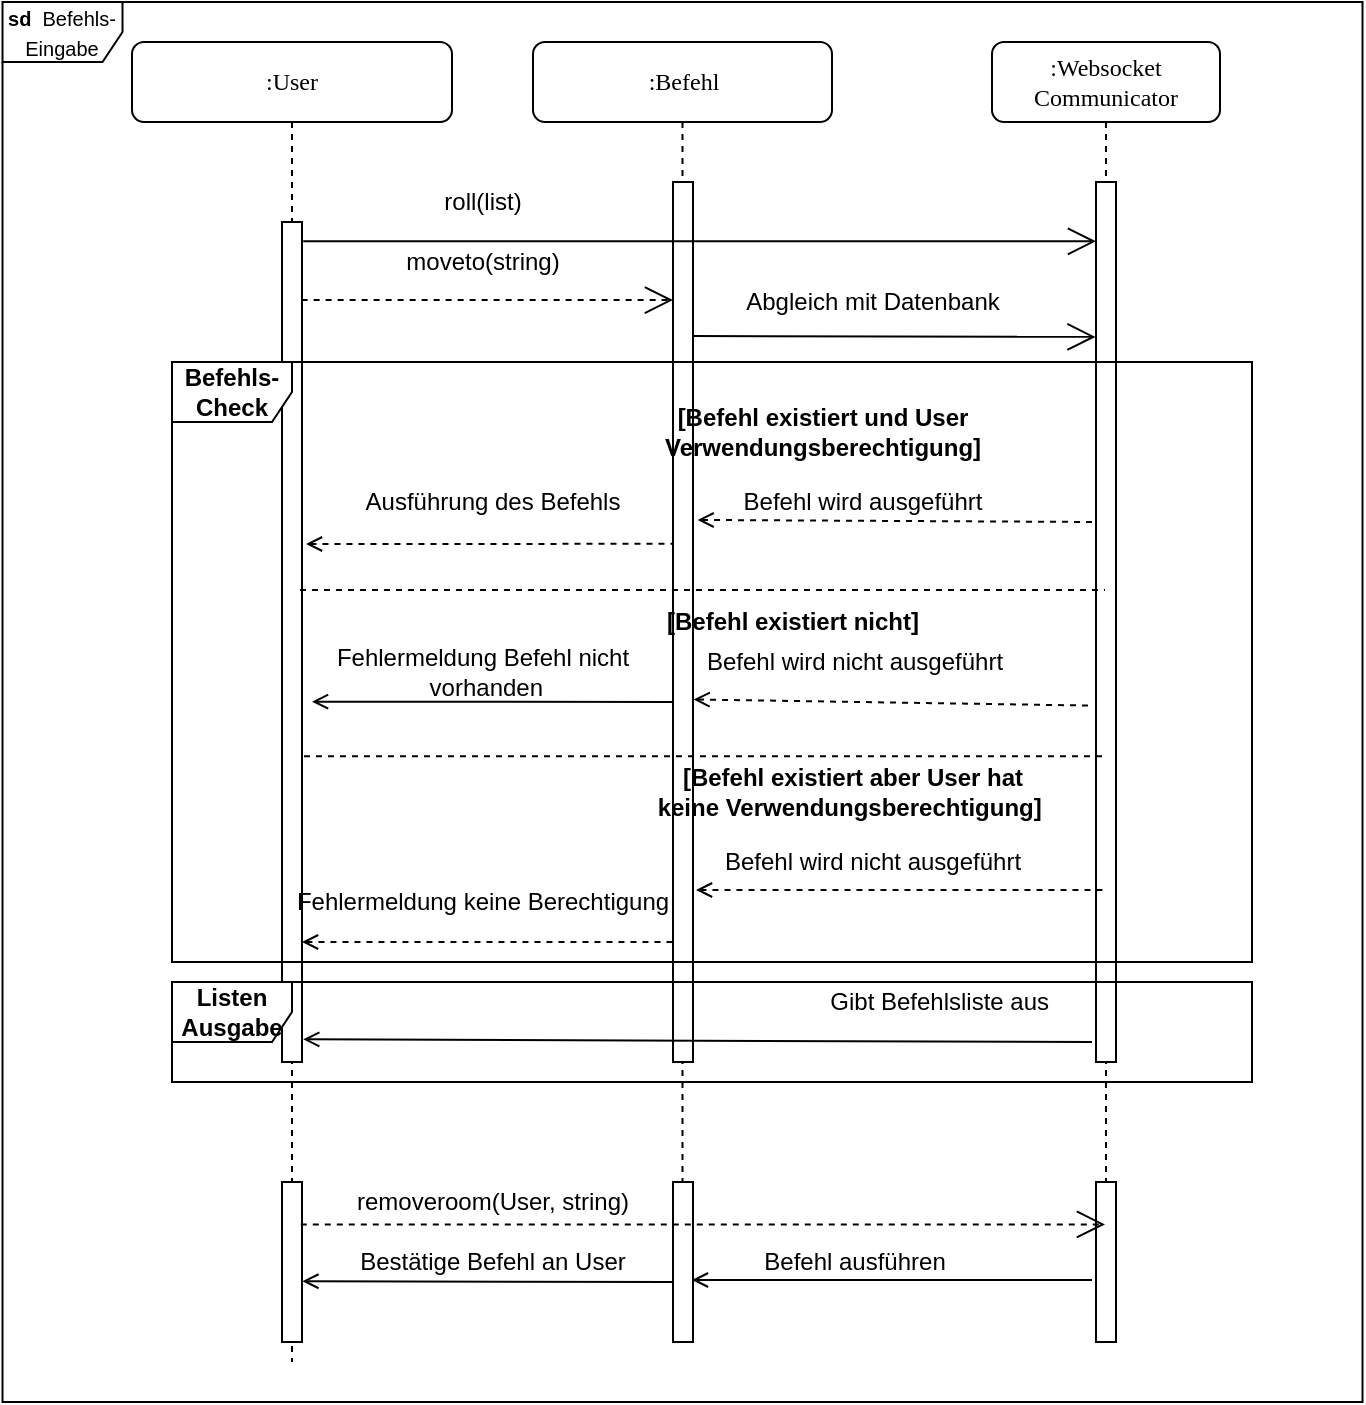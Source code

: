 <mxfile version="12.9.14" type="github"><diagram name="Spiel" id="13e1069c-82ec-6db2-03f1-153e76fe0fe0"><mxGraphModel dx="622" dy="393" grid="1" gridSize="10" guides="1" tooltips="1" connect="1" arrows="1" fold="1" page="1" pageScale="1" pageWidth="1100" pageHeight="850" background="#ffffff" math="0" shadow="0"><root><mxCell id="0"/><mxCell id="1" parent="0"/><mxCell id="7baba1c4bc27f4b0-2" value=":User" style="shape=umlLifeline;perimeter=lifelinePerimeter;whiteSpace=wrap;html=1;container=1;collapsible=0;recursiveResize=0;outlineConnect=0;rounded=1;shadow=0;comic=0;labelBackgroundColor=none;strokeWidth=1;fontFamily=Verdana;fontSize=12;align=center;" parent="1" vertex="1"><mxGeometry x="240" y="70" width="160" height="660" as="geometry"/></mxCell><mxCell id="7baba1c4bc27f4b0-10" value="" style="html=1;points=[];perimeter=orthogonalPerimeter;rounded=0;shadow=0;comic=0;labelBackgroundColor=none;strokeWidth=1;fontFamily=Verdana;fontSize=12;align=center;" parent="7baba1c4bc27f4b0-2" vertex="1"><mxGeometry x="75" y="90" width="10" height="420" as="geometry"/></mxCell><mxCell id="lyvwP952HS7BT2VUgQQ0-14" value="Ausführung des Befehls&lt;br&gt;" style="text;html=1;align=center;verticalAlign=middle;resizable=0;points=[];autosize=1;" parent="7baba1c4bc27f4b0-2" vertex="1"><mxGeometry x="110" y="220" width="140" height="20" as="geometry"/></mxCell><mxCell id="6yugD3shXe9ulHiQ85uq-11" value="" style="html=1;points=[];perimeter=orthogonalPerimeter;" vertex="1" parent="7baba1c4bc27f4b0-2"><mxGeometry x="75" y="570" width="10" height="80" as="geometry"/></mxCell><mxCell id="7baba1c4bc27f4b0-3" value=":Befehl" style="shape=umlLifeline;perimeter=lifelinePerimeter;whiteSpace=wrap;html=1;container=1;collapsible=0;recursiveResize=0;outlineConnect=0;rounded=1;shadow=0;comic=0;labelBackgroundColor=none;strokeWidth=1;fontFamily=Verdana;fontSize=12;align=center;" parent="1" vertex="1"><mxGeometry x="440.5" y="70" width="149.5" height="650" as="geometry"/></mxCell><mxCell id="7baba1c4bc27f4b0-13" value="" style="html=1;points=[];perimeter=orthogonalPerimeter;rounded=0;shadow=0;comic=0;labelBackgroundColor=none;strokeWidth=1;fontFamily=Verdana;fontSize=12;align=center;" parent="7baba1c4bc27f4b0-3" vertex="1"><mxGeometry x="70" y="70" width="10" height="440" as="geometry"/></mxCell><mxCell id="lyvwP952HS7BT2VUgQQ0-10" value="Befehl wird nicht ausgeführt" style="text;html=1;align=center;verticalAlign=middle;resizable=0;points=[];autosize=1;" parent="7baba1c4bc27f4b0-3" vertex="1"><mxGeometry x="80" y="300" width="160" height="20" as="geometry"/></mxCell><mxCell id="6yugD3shXe9ulHiQ85uq-21" value="" style="html=1;points=[];perimeter=orthogonalPerimeter;" vertex="1" parent="7baba1c4bc27f4b0-3"><mxGeometry x="70" y="570" width="10" height="80" as="geometry"/></mxCell><mxCell id="7baba1c4bc27f4b0-4" value=":Websocket Communicator" style="shape=umlLifeline;perimeter=lifelinePerimeter;whiteSpace=wrap;html=1;container=1;collapsible=0;recursiveResize=0;outlineConnect=0;rounded=1;shadow=0;comic=0;labelBackgroundColor=none;strokeWidth=1;fontFamily=Verdana;fontSize=12;align=center;" parent="1" vertex="1"><mxGeometry x="670" y="70" width="114" height="640" as="geometry"/></mxCell><mxCell id="7baba1c4bc27f4b0-16" value="" style="html=1;points=[];perimeter=orthogonalPerimeter;rounded=0;shadow=0;comic=0;labelBackgroundColor=none;strokeWidth=1;fontFamily=Verdana;fontSize=12;align=center;" parent="7baba1c4bc27f4b0-4" vertex="1"><mxGeometry x="52" y="70" width="10" height="440" as="geometry"/></mxCell><mxCell id="6yugD3shXe9ulHiQ85uq-17" value="" style="html=1;points=[];perimeter=orthogonalPerimeter;" vertex="1" parent="7baba1c4bc27f4b0-4"><mxGeometry x="52" y="570" width="10" height="80" as="geometry"/></mxCell><mxCell id="lyvwP952HS7BT2VUgQQ0-1" value="" style="endArrow=open;endSize=12;dashed=1;html=1;exitX=0.98;exitY=0.093;exitDx=0;exitDy=0;exitPerimeter=0;" parent="1" target="7baba1c4bc27f4b0-13" edge="1" source="7baba1c4bc27f4b0-10"><mxGeometry width="160" relative="1" as="geometry"><mxPoint x="330" y="200" as="sourcePoint"/><mxPoint x="510" y="200" as="targetPoint"/></mxGeometry></mxCell><mxCell id="lyvwP952HS7BT2VUgQQ0-2" value="moveto(string)" style="text;html=1;align=center;verticalAlign=middle;resizable=0;points=[];autosize=1;" parent="1" vertex="1"><mxGeometry x="370" y="170" width="90" height="20" as="geometry"/></mxCell><mxCell id="lyvwP952HS7BT2VUgQQ0-6" value="&lt;b&gt;[Befehl existiert aber User hat&lt;br&gt;keine Verwendungsberechtigung]&amp;nbsp;&lt;/b&gt;" style="text;html=1;align=center;verticalAlign=middle;resizable=0;points=[];autosize=1;" parent="1" vertex="1"><mxGeometry x="495" y="430" width="210" height="30" as="geometry"/></mxCell><mxCell id="lyvwP952HS7BT2VUgQQ0-7" value="Abgleich mit Datenbank" style="text;html=1;align=center;verticalAlign=middle;resizable=0;points=[];autosize=1;" parent="1" vertex="1"><mxGeometry x="540" y="190" width="140" height="20" as="geometry"/></mxCell><mxCell id="lyvwP952HS7BT2VUgQQ0-4" value="&lt;b&gt;[Befehl existiert und User &lt;br&gt;Verwendungsberechtigung]&lt;/b&gt;" style="text;html=1;align=center;verticalAlign=middle;resizable=0;points=[];autosize=1;" parent="1" vertex="1"><mxGeometry x="500" y="250" width="170" height="30" as="geometry"/></mxCell><mxCell id="lyvwP952HS7BT2VUgQQ0-5" value="&lt;b&gt;[Befehl existiert nicht]&lt;/b&gt;" style="text;html=1;align=center;verticalAlign=middle;resizable=0;points=[];autosize=1;" parent="1" vertex="1"><mxGeometry x="500" y="350" width="140" height="20" as="geometry"/></mxCell><mxCell id="lyvwP952HS7BT2VUgQQ0-12" value="Befehl wird nicht ausgeführt&lt;br&gt;" style="text;html=1;align=center;verticalAlign=middle;resizable=0;points=[];autosize=1;" parent="1" vertex="1"><mxGeometry x="530" y="470" width="160" height="20" as="geometry"/></mxCell><mxCell id="lyvwP952HS7BT2VUgQQ0-15" value="" style="endArrow=open;endFill=1;endSize=12;html=1;entryX=-0.023;entryY=0.176;entryDx=0;entryDy=0;entryPerimeter=0;" parent="1" target="7baba1c4bc27f4b0-16" edge="1"><mxGeometry width="160" relative="1" as="geometry"><mxPoint x="520" y="217" as="sourcePoint"/><mxPoint x="720" y="209" as="targetPoint"/></mxGeometry></mxCell><mxCell id="lyvwP952HS7BT2VUgQQ0-17" value="" style="endArrow=none;endFill=0;endSize=12;html=1;dashed=1;startArrow=open;startFill=0;entryX=0.05;entryY=0.411;entryDx=0;entryDy=0;entryPerimeter=0;" parent="1" edge="1" target="7baba1c4bc27f4b0-13"><mxGeometry width="160" relative="1" as="geometry"><mxPoint x="327" y="321" as="sourcePoint"/><mxPoint x="520" y="330" as="targetPoint"/><Array as="points"><mxPoint x="420" y="321"/></Array></mxGeometry></mxCell><mxCell id="lyvwP952HS7BT2VUgQQ0-20" value="" style="endArrow=none;endFill=0;endSize=12;html=1;dashed=1;startArrow=open;startFill=0;" parent="1" target="7baba1c4bc27f4b0-4" edge="1"><mxGeometry width="160" relative="1" as="geometry"><mxPoint x="522" y="494" as="sourcePoint"/><mxPoint x="720" y="500" as="targetPoint"/><Array as="points"><mxPoint x="590" y="494"/></Array></mxGeometry></mxCell><mxCell id="lyvwP952HS7BT2VUgQQ0-21" value="" style="endArrow=none;endFill=0;endSize=12;html=1;dashed=1;startArrow=open;startFill=0;" parent="1" source="7baba1c4bc27f4b0-10" edge="1"><mxGeometry width="160" relative="1" as="geometry"><mxPoint x="340" y="520" as="sourcePoint"/><mxPoint x="510" y="520" as="targetPoint"/><Array as="points"><mxPoint x="440" y="520"/></Array></mxGeometry></mxCell><mxCell id="lyvwP952HS7BT2VUgQQ0-18" value="" style="endArrow=none;endFill=0;endSize=12;html=1;startArrow=open;startFill=0;dashed=1;entryX=-0.2;entryY=0.595;entryDx=0;entryDy=0;entryPerimeter=0;exitX=1.03;exitY=0.588;exitDx=0;exitDy=0;exitPerimeter=0;" parent="1" source="7baba1c4bc27f4b0-13" target="7baba1c4bc27f4b0-16" edge="1"><mxGeometry width="160" relative="1" as="geometry"><mxPoint x="534" y="396" as="sourcePoint"/><mxPoint x="720" y="400" as="targetPoint"/><Array as="points"/></mxGeometry></mxCell><mxCell id="lyvwP952HS7BT2VUgQQ0-11" value="Fehlermeldung Befehl nicht&lt;br&gt;&amp;nbsp;vorhanden" style="text;html=1;align=center;verticalAlign=middle;resizable=0;points=[];autosize=1;" parent="1" vertex="1"><mxGeometry x="335" y="370" width="160" height="30" as="geometry"/></mxCell><mxCell id="lyvwP952HS7BT2VUgQQ0-13" value="Fehlermeldung keine Berechtigung" style="text;html=1;align=center;verticalAlign=middle;resizable=0;points=[];autosize=1;" parent="1" vertex="1"><mxGeometry x="315" y="490" width="200" height="20" as="geometry"/></mxCell><mxCell id="6yugD3shXe9ulHiQ85uq-4" value="" style="endArrow=none;dashed=1;html=1;exitX=0.9;exitY=0.438;exitDx=0;exitDy=0;exitPerimeter=0;" edge="1" parent="1" source="7baba1c4bc27f4b0-10" target="7baba1c4bc27f4b0-4"><mxGeometry width="50" height="50" relative="1" as="geometry"><mxPoint x="480" y="370" as="sourcePoint"/><mxPoint x="530" y="320" as="targetPoint"/></mxGeometry></mxCell><mxCell id="lyvwP952HS7BT2VUgQQ0-9" value="Befehl wird ausgeführt" style="text;html=1;align=center;verticalAlign=middle;resizable=0;points=[];autosize=1;" parent="1" vertex="1"><mxGeometry x="540" y="290" width="130" height="20" as="geometry"/></mxCell><mxCell id="6yugD3shXe9ulHiQ85uq-9" value="&lt;font style=&quot;font-size: 10px&quot;&gt;&lt;b&gt;sd &amp;nbsp;&lt;/b&gt;Befehls-&lt;br&gt;Eingabe&lt;/font&gt;" style="shape=umlFrame;whiteSpace=wrap;html=1;" vertex="1" parent="1"><mxGeometry x="175.25" y="50" width="680" height="700" as="geometry"/></mxCell><mxCell id="6yugD3shXe9ulHiQ85uq-12" value="" style="endArrow=none;endSize=12;dashed=1;html=1;startArrow=open;startFill=0;endFill=0;exitX=1.23;exitY=0.384;exitDx=0;exitDy=0;exitPerimeter=0;" edge="1" parent="1" source="7baba1c4bc27f4b0-13"><mxGeometry width="160" relative="1" as="geometry"><mxPoint x="531" y="310" as="sourcePoint"/><mxPoint x="720" y="310" as="targetPoint"/></mxGeometry></mxCell><mxCell id="6yugD3shXe9ulHiQ85uq-13" value="" style="endArrow=none;dashed=1;html=1;exitX=1.1;exitY=0.636;exitDx=0;exitDy=0;exitPerimeter=0;" edge="1" parent="1" source="7baba1c4bc27f4b0-10" target="7baba1c4bc27f4b0-4"><mxGeometry width="50" height="50" relative="1" as="geometry"><mxPoint x="470" y="410" as="sourcePoint"/><mxPoint x="520" y="360" as="targetPoint"/></mxGeometry></mxCell><mxCell id="6yugD3shXe9ulHiQ85uq-8" value="&lt;b&gt;Befehls-&lt;br&gt;Check&lt;br&gt;&lt;/b&gt;" style="shape=umlFrame;whiteSpace=wrap;html=1;" vertex="1" parent="1"><mxGeometry x="260" y="230" width="540" height="300" as="geometry"/></mxCell><mxCell id="6yugD3shXe9ulHiQ85uq-15" value="roll(list)" style="text;html=1;align=center;verticalAlign=middle;resizable=0;points=[];autosize=1;" vertex="1" parent="1"><mxGeometry x="390" y="140" width="50" height="20" as="geometry"/></mxCell><mxCell id="6yugD3shXe9ulHiQ85uq-19" value="" style="endArrow=open;endFill=1;endSize=12;html=1;dashed=1;exitX=0.94;exitY=0.265;exitDx=0;exitDy=0;exitPerimeter=0;" edge="1" parent="1" source="6yugD3shXe9ulHiQ85uq-11" target="7baba1c4bc27f4b0-4"><mxGeometry width="160" relative="1" as="geometry"><mxPoint x="410" y="530" as="sourcePoint"/><mxPoint x="570" y="530" as="targetPoint"/></mxGeometry></mxCell><mxCell id="6yugD3shXe9ulHiQ85uq-22" value="" style="endArrow=none;endFill=0;endSize=12;html=1;startArrow=open;startFill=0;" edge="1" parent="1"><mxGeometry width="160" relative="1" as="geometry"><mxPoint x="520" y="689" as="sourcePoint"/><mxPoint x="720" y="689" as="targetPoint"/></mxGeometry></mxCell><mxCell id="6yugD3shXe9ulHiQ85uq-24" value="" style="endArrow=none;endFill=0;endSize=12;html=1;startArrow=open;startFill=0;exitX=1.5;exitY=0.571;exitDx=0;exitDy=0;exitPerimeter=0;" edge="1" parent="1" source="7baba1c4bc27f4b0-10"><mxGeometry width="160" relative="1" as="geometry"><mxPoint x="330" y="400" as="sourcePoint"/><mxPoint x="510" y="400" as="targetPoint"/></mxGeometry></mxCell><mxCell id="6yugD3shXe9ulHiQ85uq-25" value="Bestätige Befehl an User" style="text;html=1;align=center;verticalAlign=middle;resizable=0;points=[];autosize=1;" vertex="1" parent="1"><mxGeometry x="345" y="670" width="150" height="20" as="geometry"/></mxCell><mxCell id="6yugD3shXe9ulHiQ85uq-16" value="removeroom(User, string)" style="text;html=1;align=center;verticalAlign=middle;resizable=0;points=[];autosize=1;" vertex="1" parent="1"><mxGeometry x="345" y="640" width="150" height="20" as="geometry"/></mxCell><mxCell id="6yugD3shXe9ulHiQ85uq-23" value="Befehl ausführen" style="text;html=1;align=center;verticalAlign=middle;resizable=0;points=[];autosize=1;" vertex="1" parent="1"><mxGeometry x="545.5" y="670" width="110" height="20" as="geometry"/></mxCell><mxCell id="6yugD3shXe9ulHiQ85uq-26" value="" style="endArrow=none;endFill=0;endSize=12;html=1;startArrow=open;startFill=0;exitX=1.02;exitY=0.62;exitDx=0;exitDy=0;exitPerimeter=0;" edge="1" parent="1" source="6yugD3shXe9ulHiQ85uq-11"><mxGeometry width="160" relative="1" as="geometry"><mxPoint x="330" y="690" as="sourcePoint"/><mxPoint x="510" y="690" as="targetPoint"/></mxGeometry></mxCell><mxCell id="6yugD3shXe9ulHiQ85uq-27" value="Gibt Befehlsliste aus&amp;nbsp;" style="text;html=1;align=center;verticalAlign=middle;resizable=0;points=[];autosize=1;" vertex="1" parent="1"><mxGeometry x="580" y="540" width="130" height="20" as="geometry"/></mxCell><mxCell id="6yugD3shXe9ulHiQ85uq-28" value="" style="endArrow=open;endFill=1;endSize=12;html=1;exitX=1.06;exitY=0.023;exitDx=0;exitDy=0;exitPerimeter=0;" edge="1" parent="1" source="7baba1c4bc27f4b0-10" target="7baba1c4bc27f4b0-16"><mxGeometry width="160" relative="1" as="geometry"><mxPoint x="330" y="170" as="sourcePoint"/><mxPoint x="720" y="170" as="targetPoint"/></mxGeometry></mxCell><mxCell id="6yugD3shXe9ulHiQ85uq-29" value="" style="endArrow=none;endFill=0;endSize=12;html=1;startArrow=open;startFill=0;exitX=1.06;exitY=0.973;exitDx=0;exitDy=0;exitPerimeter=0;" edge="1" parent="1" source="7baba1c4bc27f4b0-10"><mxGeometry width="160" relative="1" as="geometry"><mxPoint x="330" y="570" as="sourcePoint"/><mxPoint x="720" y="570" as="targetPoint"/></mxGeometry></mxCell><mxCell id="6yugD3shXe9ulHiQ85uq-30" value="&lt;b&gt;Listen&lt;br&gt;Ausgabe&lt;br&gt;&lt;/b&gt;" style="shape=umlFrame;whiteSpace=wrap;html=1;" vertex="1" parent="1"><mxGeometry x="260" y="540" width="540" height="50" as="geometry"/></mxCell></root></mxGraphModel></diagram></mxfile>